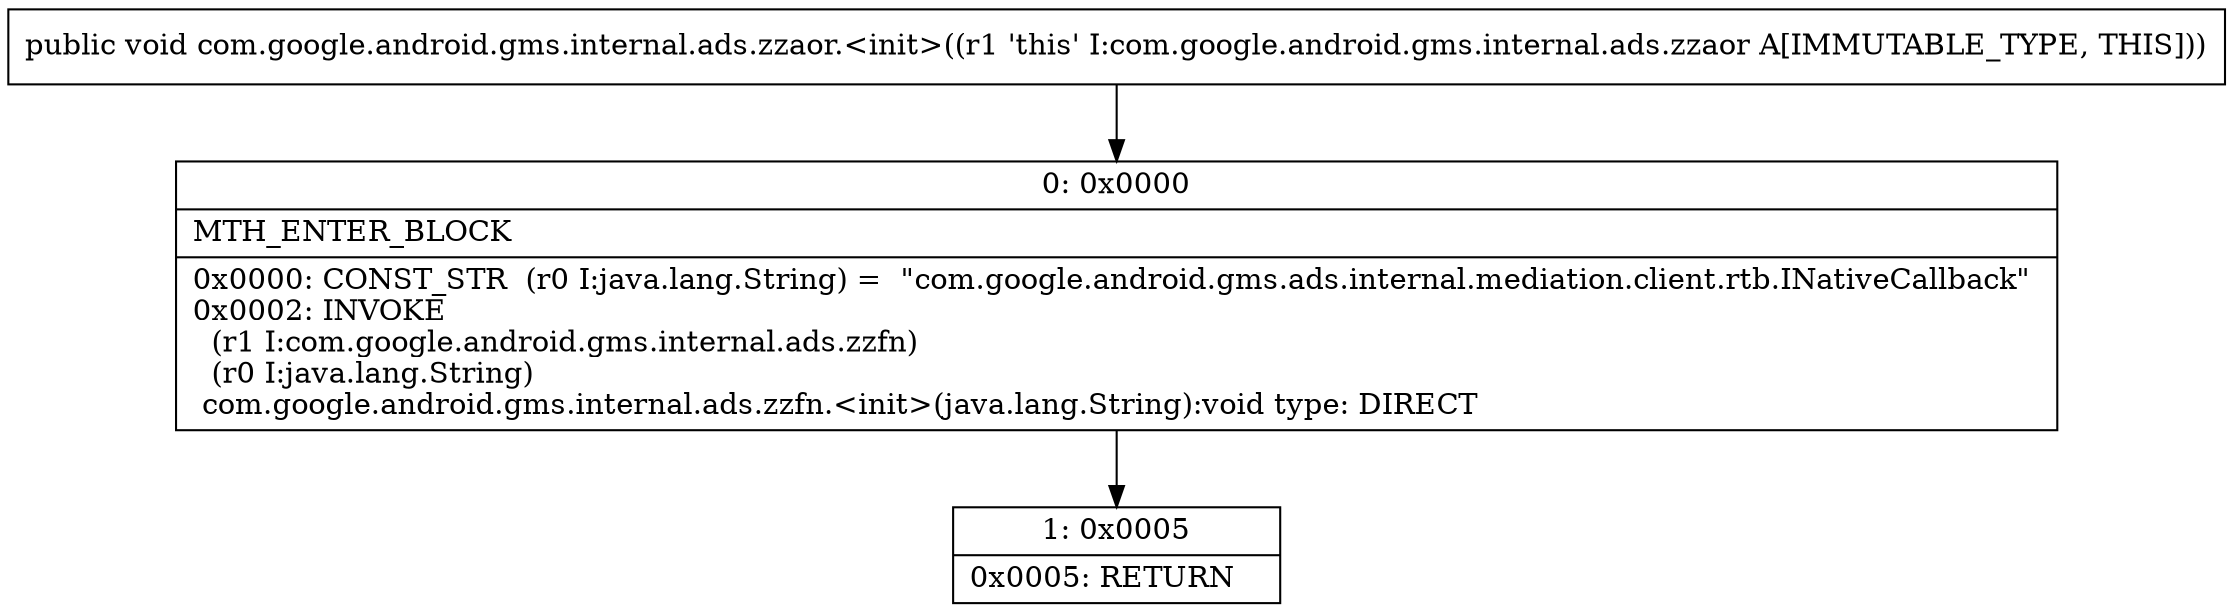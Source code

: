 digraph "CFG forcom.google.android.gms.internal.ads.zzaor.\<init\>()V" {
Node_0 [shape=record,label="{0\:\ 0x0000|MTH_ENTER_BLOCK\l|0x0000: CONST_STR  (r0 I:java.lang.String) =  \"com.google.android.gms.ads.internal.mediation.client.rtb.INativeCallback\" \l0x0002: INVOKE  \l  (r1 I:com.google.android.gms.internal.ads.zzfn)\l  (r0 I:java.lang.String)\l com.google.android.gms.internal.ads.zzfn.\<init\>(java.lang.String):void type: DIRECT \l}"];
Node_1 [shape=record,label="{1\:\ 0x0005|0x0005: RETURN   \l}"];
MethodNode[shape=record,label="{public void com.google.android.gms.internal.ads.zzaor.\<init\>((r1 'this' I:com.google.android.gms.internal.ads.zzaor A[IMMUTABLE_TYPE, THIS])) }"];
MethodNode -> Node_0;
Node_0 -> Node_1;
}


